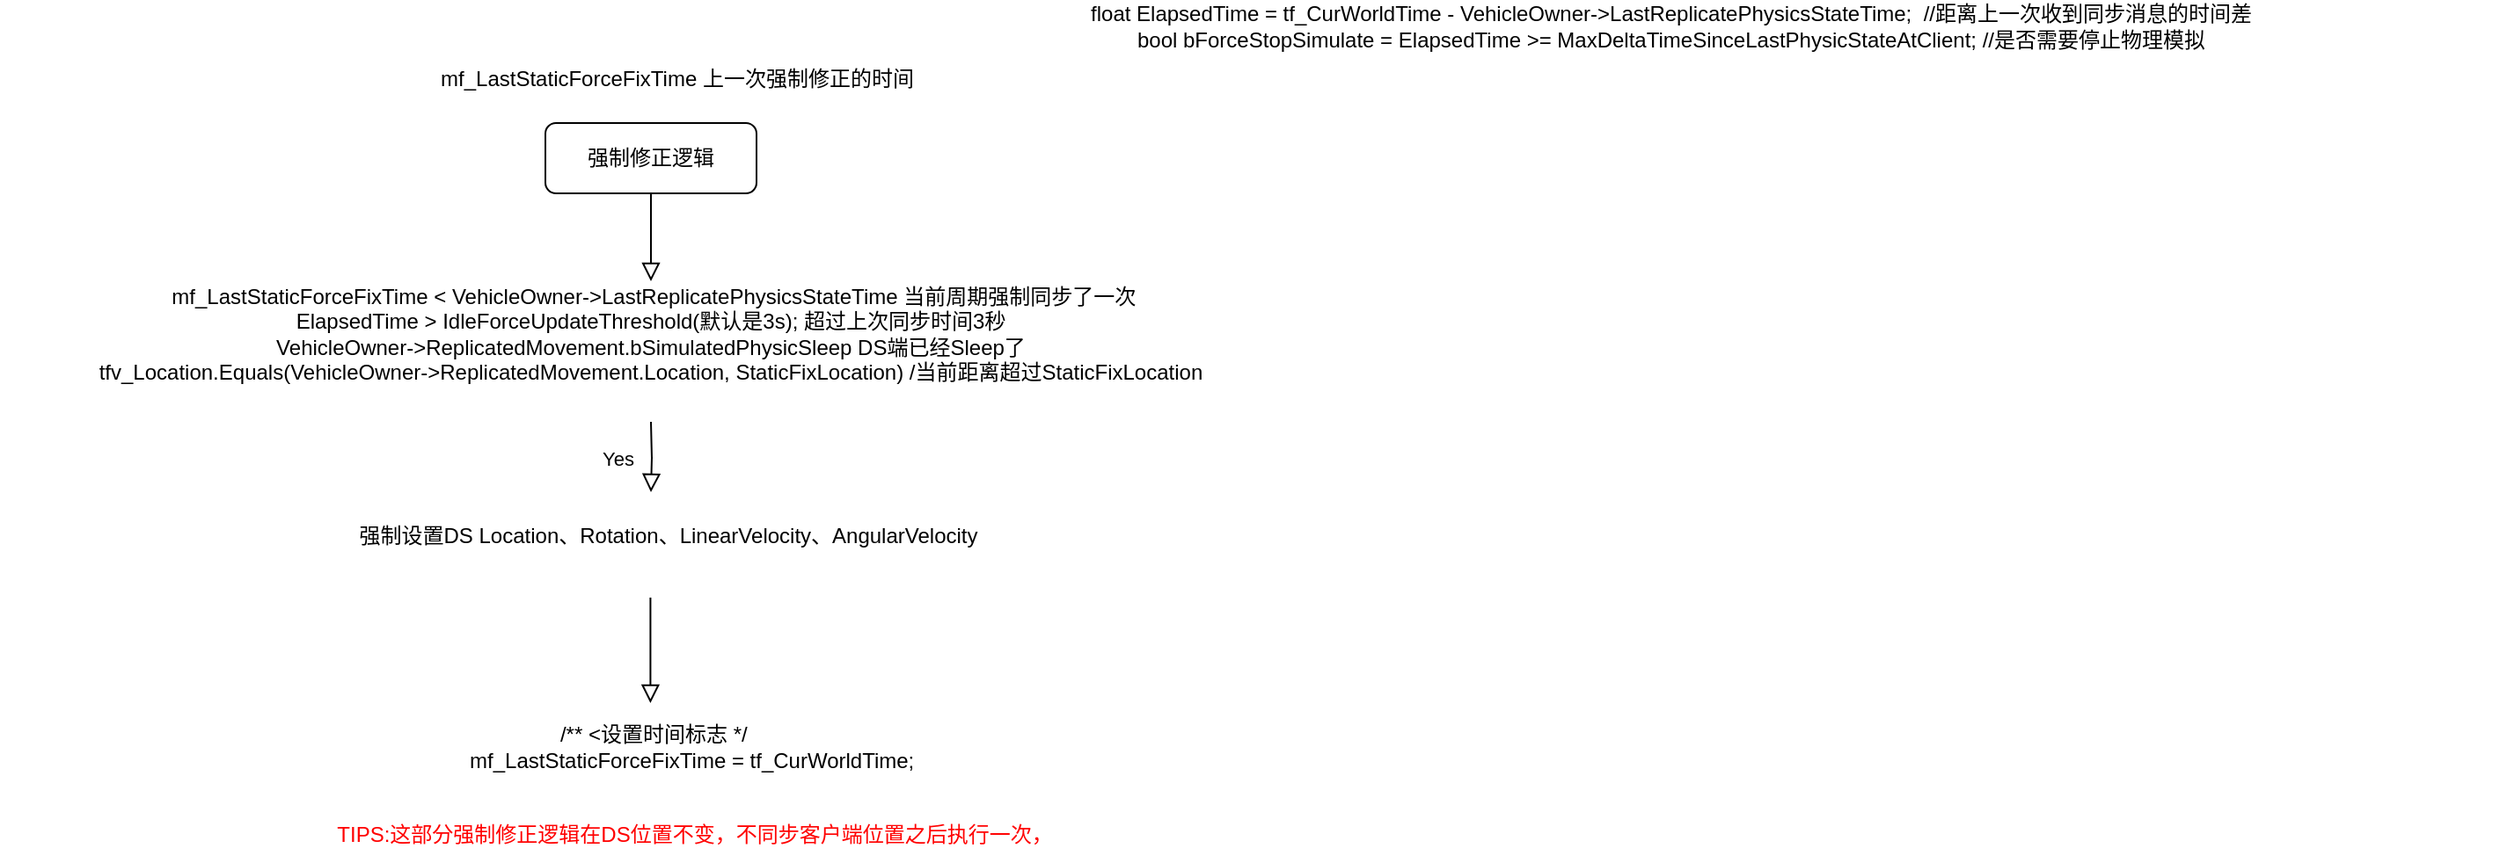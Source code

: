 <mxfile version="17.1.1" type="github">
  <diagram id="C5RBs43oDa-KdzZeNtuy" name="Page-1">
    <mxGraphModel dx="2012" dy="635" grid="1" gridSize="10" guides="1" tooltips="1" connect="1" arrows="1" fold="1" page="1" pageScale="1" pageWidth="827" pageHeight="1169" math="0" shadow="0">
      <root>
        <mxCell id="WIyWlLk6GJQsqaUBKTNV-0" />
        <mxCell id="WIyWlLk6GJQsqaUBKTNV-1" parent="WIyWlLk6GJQsqaUBKTNV-0" />
        <mxCell id="WIyWlLk6GJQsqaUBKTNV-2" value="" style="rounded=0;html=1;jettySize=auto;orthogonalLoop=1;fontSize=11;endArrow=block;endFill=0;endSize=8;strokeWidth=1;shadow=0;labelBackgroundColor=none;edgeStyle=orthogonalEdgeStyle;" parent="WIyWlLk6GJQsqaUBKTNV-1" source="WIyWlLk6GJQsqaUBKTNV-3" edge="1">
          <mxGeometry relative="1" as="geometry">
            <mxPoint x="220" y="170" as="targetPoint" />
          </mxGeometry>
        </mxCell>
        <mxCell id="WIyWlLk6GJQsqaUBKTNV-3" value="强制修正逻辑" style="rounded=1;whiteSpace=wrap;html=1;fontSize=12;glass=0;strokeWidth=1;shadow=0;" parent="WIyWlLk6GJQsqaUBKTNV-1" vertex="1">
          <mxGeometry x="160" y="80" width="120" height="40" as="geometry" />
        </mxCell>
        <mxCell id="WIyWlLk6GJQsqaUBKTNV-4" value="Yes" style="rounded=0;html=1;jettySize=auto;orthogonalLoop=1;fontSize=11;endArrow=block;endFill=0;endSize=8;strokeWidth=1;shadow=0;labelBackgroundColor=none;edgeStyle=orthogonalEdgeStyle;" parent="WIyWlLk6GJQsqaUBKTNV-1" edge="1">
          <mxGeometry y="20" relative="1" as="geometry">
            <mxPoint as="offset" />
            <mxPoint x="220" y="250" as="sourcePoint" />
            <mxPoint x="220" y="290" as="targetPoint" />
          </mxGeometry>
        </mxCell>
        <mxCell id="WIyWlLk6GJQsqaUBKTNV-8" value="" style="rounded=0;html=1;jettySize=auto;orthogonalLoop=1;fontSize=11;endArrow=block;endFill=0;endSize=8;strokeWidth=1;shadow=0;labelBackgroundColor=none;edgeStyle=orthogonalEdgeStyle;" parent="WIyWlLk6GJQsqaUBKTNV-1" edge="1">
          <mxGeometry x="0.333" y="20" relative="1" as="geometry">
            <mxPoint as="offset" />
            <mxPoint x="219.71" y="350" as="sourcePoint" />
            <mxPoint x="219.71" y="410" as="targetPoint" />
          </mxGeometry>
        </mxCell>
        <mxCell id="9Tid-Hz9NfJKpIZ19I31-0" value="&lt;span&gt;	&lt;/span&gt;float ElapsedTime = tf_CurWorldTime - VehicleOwner-&amp;gt;LastReplicatePhysicsStateTime;&amp;nbsp; //距离上一次收到同步消息的时间差&lt;br&gt;&lt;span&gt;	&lt;/span&gt;bool bForceStopSimulate = ElapsedTime &amp;gt;= MaxDeltaTimeSinceLastPhysicStateAtClient; //是否需要停止物理模拟" style="text;html=1;strokeColor=none;fillColor=none;align=center;verticalAlign=middle;whiteSpace=wrap;rounded=0;" vertex="1" parent="WIyWlLk6GJQsqaUBKTNV-1">
          <mxGeometry x="330" y="10" width="940" height="30" as="geometry" />
        </mxCell>
        <mxCell id="9Tid-Hz9NfJKpIZ19I31-1" value="mf_LastStaticForceFixTime 上一次强制修正的时间" style="text;html=1;strokeColor=none;fillColor=none;align=center;verticalAlign=middle;whiteSpace=wrap;rounded=0;" vertex="1" parent="WIyWlLk6GJQsqaUBKTNV-1">
          <mxGeometry x="40" y="40" width="390" height="30" as="geometry" />
        </mxCell>
        <mxCell id="9Tid-Hz9NfJKpIZ19I31-2" value="&amp;nbsp;mf_LastStaticForceFixTime &amp;lt; VehicleOwner-&amp;gt;LastReplicatePhysicsStateTime 当前周期强制同步了一次&lt;br&gt;ElapsedTime &amp;gt; IdleForceUpdateThreshold(默认是3s); 超过上次同步时间3秒&lt;br&gt;VehicleOwner-&amp;gt;ReplicatedMovement.bSimulatedPhysicSleep DS端已经Sleep了&lt;br&gt;tfv_Location.Equals(VehicleOwner-&amp;gt;ReplicatedMovement.Location, StaticFixLocation) /当前距离超过StaticFixLocation" style="text;html=1;strokeColor=none;fillColor=none;align=center;verticalAlign=middle;whiteSpace=wrap;rounded=0;" vertex="1" parent="WIyWlLk6GJQsqaUBKTNV-1">
          <mxGeometry x="-150" y="160" width="740" height="80" as="geometry" />
        </mxCell>
        <mxCell id="9Tid-Hz9NfJKpIZ19I31-4" value="强制设置DS Location、Rotation、LinearVelocity、AngularVelocity" style="text;html=1;strokeColor=none;fillColor=none;align=center;verticalAlign=middle;whiteSpace=wrap;rounded=0;" vertex="1" parent="WIyWlLk6GJQsqaUBKTNV-1">
          <mxGeometry x="10" y="300" width="440" height="30" as="geometry" />
        </mxCell>
        <mxCell id="9Tid-Hz9NfJKpIZ19I31-5" value="&lt;div&gt;&amp;nbsp; &amp;nbsp; &amp;nbsp; &amp;nbsp;/**&lt;span&gt;	&lt;/span&gt;&amp;lt;设置时间标志 */&lt;/div&gt;&lt;div&gt;&amp;nbsp; &amp;nbsp; &amp;nbsp; &amp;nbsp; &amp;nbsp; &amp;nbsp; &amp;nbsp; &amp;nbsp; &amp;nbsp; &amp;nbsp; mf_LastStaticForceFixTime = tf_CurWorldTime;&lt;/div&gt;" style="text;html=1;strokeColor=none;fillColor=none;align=center;verticalAlign=middle;whiteSpace=wrap;rounded=0;" vertex="1" parent="WIyWlLk6GJQsqaUBKTNV-1">
          <mxGeometry y="420" width="420" height="30" as="geometry" />
        </mxCell>
        <mxCell id="9Tid-Hz9NfJKpIZ19I31-6" value="&lt;font color=&quot;#ff0000&quot;&gt;TIPS:这部分强制修正逻辑在DS位置不变，不同步客户端位置之后执行一次，&lt;/font&gt;" style="text;html=1;strokeColor=none;fillColor=none;align=center;verticalAlign=middle;whiteSpace=wrap;rounded=0;" vertex="1" parent="WIyWlLk6GJQsqaUBKTNV-1">
          <mxGeometry x="-40" y="470" width="570" height="30" as="geometry" />
        </mxCell>
      </root>
    </mxGraphModel>
  </diagram>
</mxfile>
